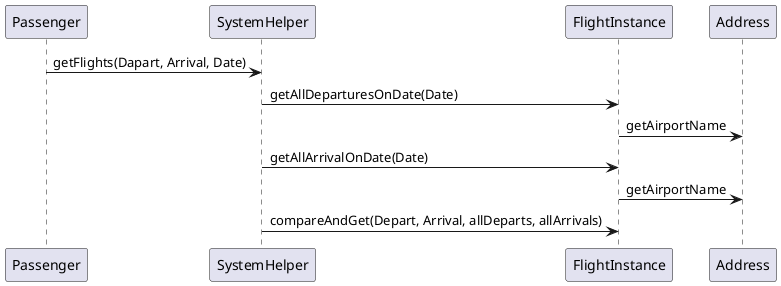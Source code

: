 @startuml

Passenger -> SystemHelper : getFlights(Dapart, Arrival, Date)
SystemHelper -> FlightInstance : getAllDeparturesOnDate(Date)
FlightInstance -> Address : getAirportName
SystemHelper -> FlightInstance : getAllArrivalOnDate(Date)
FlightInstance -> Address : getAirportName
SystemHelper -> FlightInstance : compareAndGet(Depart, Arrival, allDeparts, allArrivals)

@enduml